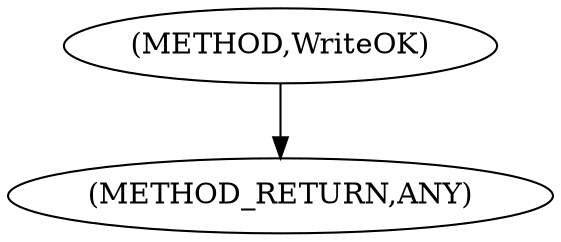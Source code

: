 digraph "WriteOK" {  
"100014" [label = <(METHOD,WriteOK)> ]
"100018" [label = <(METHOD_RETURN,ANY)> ]
  "100014" -> "100018" 
}
